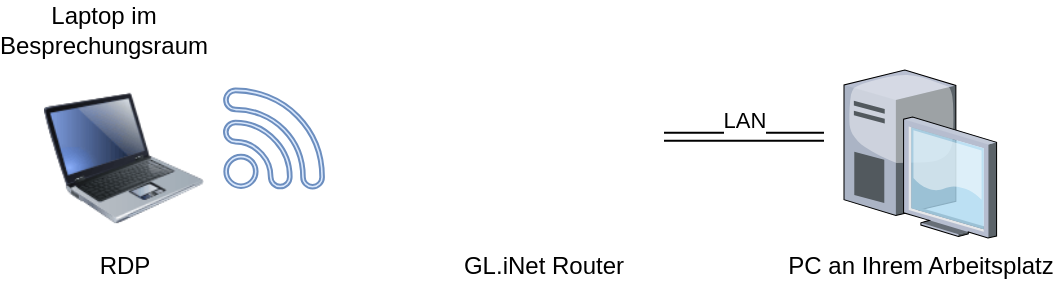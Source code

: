 <mxfile version="24.7.5">
  <diagram name="Seite-1" id="Y_eyNsE7_x3C5lirdeUY">
    <mxGraphModel dx="1100" dy="902" grid="1" gridSize="10" guides="1" tooltips="1" connect="1" arrows="1" fold="1" page="1" pageScale="1" pageWidth="827" pageHeight="1169" math="0" shadow="0">
      <root>
        <mxCell id="0" />
        <mxCell id="1" parent="0" />
        <mxCell id="cjLHk5iqknPKTdUn5ddN-6" value="LAN" style="edgeStyle=orthogonalEdgeStyle;rounded=0;orthogonalLoop=1;jettySize=auto;html=1;shape=link;verticalAlign=bottom;" edge="1" parent="1" source="cjLHk5iqknPKTdUn5ddN-1">
          <mxGeometry relative="1" as="geometry">
            <mxPoint x="680" y="293.36" as="targetPoint" />
          </mxGeometry>
        </mxCell>
        <mxCell id="cjLHk5iqknPKTdUn5ddN-1" value="GL.iNet Router" style="shape=image;verticalLabelPosition=bottom;labelBackgroundColor=default;verticalAlign=top;aspect=fixed;imageAspect=0;image=https://static.gl-inet.com/www/images/products/gl-mt3000/mt3000_main.png;" vertex="1" parent="1">
          <mxGeometry x="480" y="242.72" width="120" height="101.28" as="geometry" />
        </mxCell>
        <mxCell id="cjLHk5iqknPKTdUn5ddN-2" value="RDP" style="image;html=1;image=img/lib/clip_art/computers/Laptop_128x128.png" vertex="1" parent="1">
          <mxGeometry x="290" y="264" width="80" height="80" as="geometry" />
        </mxCell>
        <mxCell id="cjLHk5iqknPKTdUn5ddN-3" value="" style="sketch=0;pointerEvents=1;shadow=0;dashed=0;html=1;strokeColor=#6c8ebf;fillColor=#dae8fc;aspect=fixed;labelPosition=center;verticalLabelPosition=bottom;verticalAlign=top;align=center;outlineConnect=0;shape=mxgraph.vvd.wi_fi;" vertex="1" parent="1">
          <mxGeometry x="380" y="269.25" width="50" height="50" as="geometry" />
        </mxCell>
        <mxCell id="cjLHk5iqknPKTdUn5ddN-4" value="PC an Ihrem Arbeitsplatz" style="verticalLabelPosition=bottom;sketch=0;aspect=fixed;html=1;verticalAlign=top;strokeColor=none;align=center;outlineConnect=0;shape=mxgraph.citrix.desktop;" vertex="1" parent="1">
          <mxGeometry x="690" y="260" width="76.29" height="84" as="geometry" />
        </mxCell>
        <mxCell id="cjLHk5iqknPKTdUn5ddN-5" value="Laptop im Besprechungsraum" style="text;html=1;align=center;verticalAlign=middle;whiteSpace=wrap;rounded=0;" vertex="1" parent="1">
          <mxGeometry x="290" y="225.25" width="60" height="30" as="geometry" />
        </mxCell>
      </root>
    </mxGraphModel>
  </diagram>
</mxfile>
